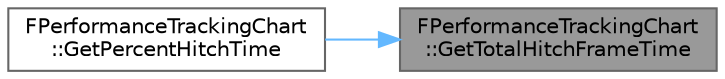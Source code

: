 digraph "FPerformanceTrackingChart::GetTotalHitchFrameTime"
{
 // INTERACTIVE_SVG=YES
 // LATEX_PDF_SIZE
  bgcolor="transparent";
  edge [fontname=Helvetica,fontsize=10,labelfontname=Helvetica,labelfontsize=10];
  node [fontname=Helvetica,fontsize=10,shape=box,height=0.2,width=0.4];
  rankdir="RL";
  Node1 [id="Node000001",label="FPerformanceTrackingChart\l::GetTotalHitchFrameTime",height=0.2,width=0.4,color="gray40", fillcolor="grey60", style="filled", fontcolor="black",tooltip="Sum of all recorded hitch lengths (in seconds)"];
  Node1 -> Node2 [id="edge1_Node000001_Node000002",dir="back",color="steelblue1",style="solid",tooltip=" "];
  Node2 [id="Node000002",label="FPerformanceTrackingChart\l::GetPercentHitchTime",height=0.2,width=0.4,color="grey40", fillcolor="white", style="filled",URL="$da/d80/classFPerformanceTrackingChart.html#a400f25ac36405d5bf09312b33f05f540",tooltip=" "];
}
